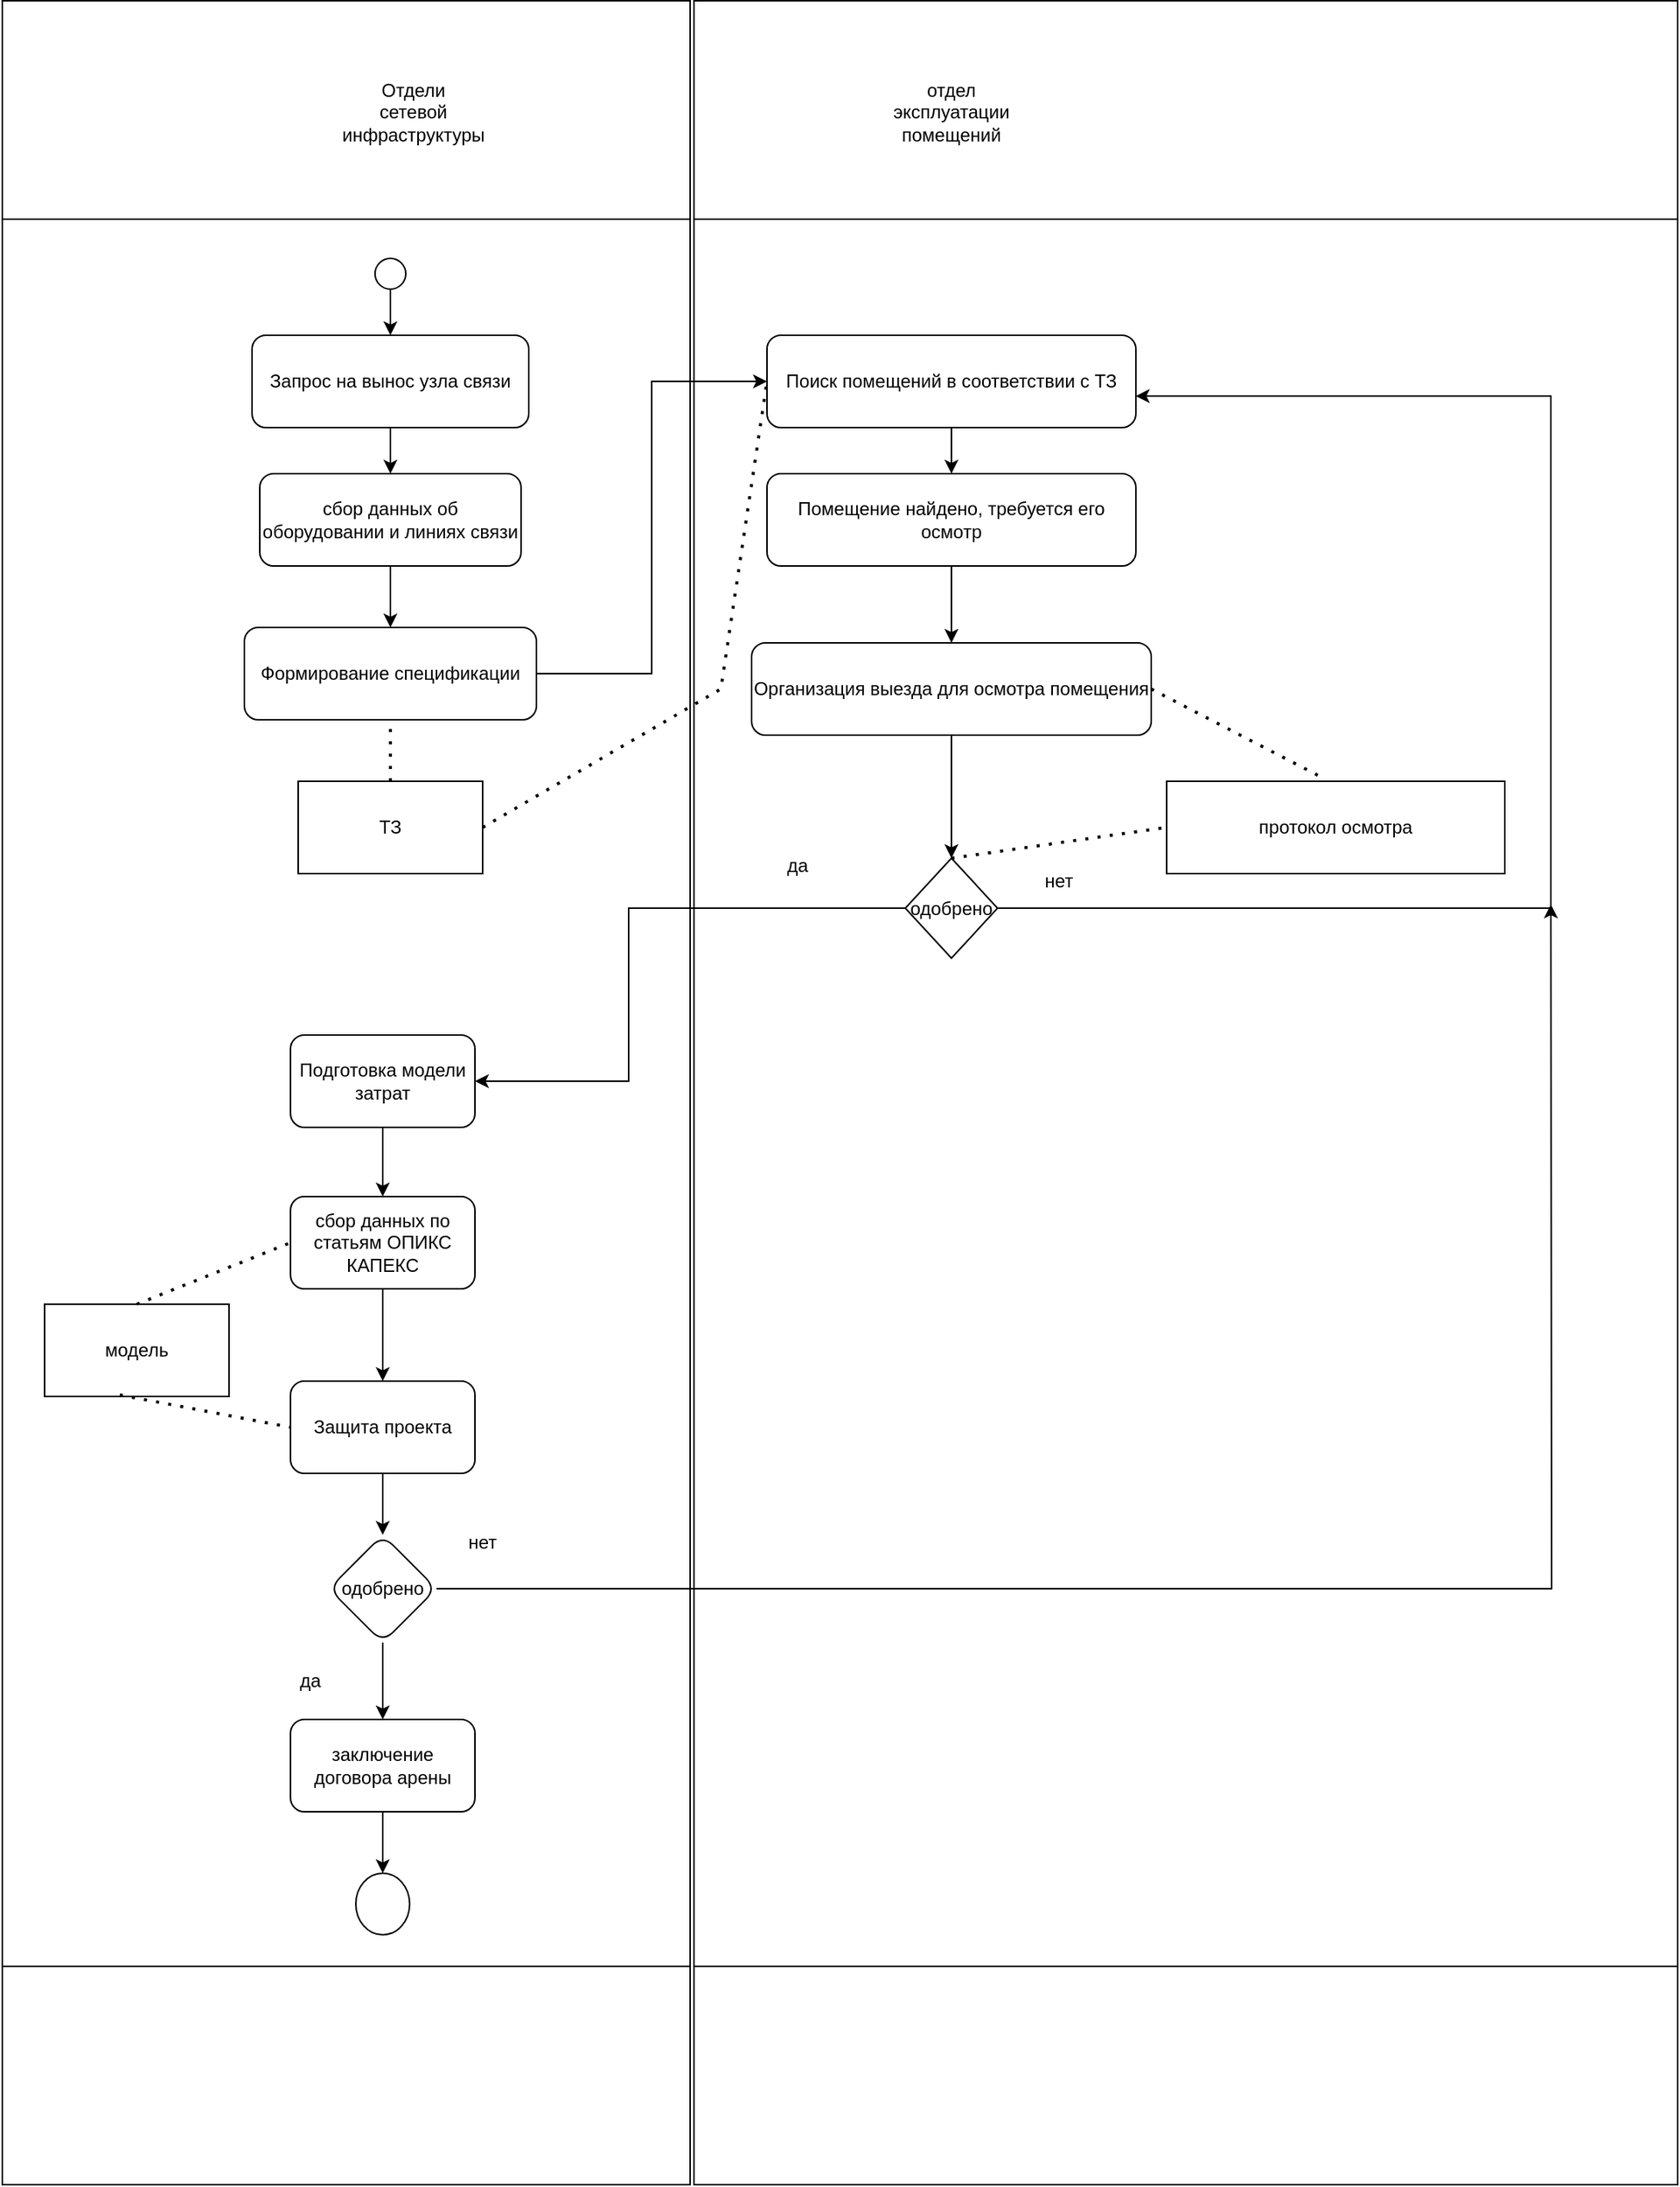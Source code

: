 <mxfile version="24.2.5" type="github">
  <diagram name="Страница — 1" id="rPO9BrXukVFPL7EIGypB">
    <mxGraphModel dx="1511" dy="1835" grid="1" gridSize="10" guides="1" tooltips="1" connect="1" arrows="1" fold="1" page="1" pageScale="1" pageWidth="827" pageHeight="1169" math="0" shadow="0">
      <root>
        <mxCell id="0" />
        <mxCell id="1" parent="0" />
        <mxCell id="2uv9SMlyCUWuACrpGw8p-1" value="" style="shape=process;whiteSpace=wrap;html=1;backgroundOutline=1;rotation=90;" parent="1" vertex="1">
          <mxGeometry x="-183.75" y="248.75" width="1420" height="447.5" as="geometry" />
        </mxCell>
        <mxCell id="2uv9SMlyCUWuACrpGw8p-2" value="" style="shape=process;whiteSpace=wrap;html=1;backgroundOutline=1;rotation=90;" parent="1" vertex="1">
          <mxGeometry x="362.5" y="152.5" width="1420" height="640" as="geometry" />
        </mxCell>
        <mxCell id="2uv9SMlyCUWuACrpGw8p-4" value="&lt;div&gt;Отдели &lt;br&gt;&lt;/div&gt;&lt;div&gt;сетевой&lt;/div&gt;&lt;div&gt;инфраструктуры&lt;br&gt;&lt;/div&gt;" style="text;html=1;align=center;verticalAlign=middle;whiteSpace=wrap;rounded=0;rotation=0;" parent="1" vertex="1">
          <mxGeometry x="540" y="-210" width="60" height="90" as="geometry" />
        </mxCell>
        <mxCell id="2uv9SMlyCUWuACrpGw8p-5" value="отдел эксплуатации помещений" style="text;html=1;align=center;verticalAlign=middle;whiteSpace=wrap;rounded=0;rotation=0;" parent="1" vertex="1">
          <mxGeometry x="890" y="-210" width="60" height="90" as="geometry" />
        </mxCell>
        <mxCell id="9_xZ20xCX4EuuCot2BVn-7" value="" style="edgeStyle=orthogonalEdgeStyle;rounded=0;orthogonalLoop=1;jettySize=auto;html=1;" edge="1" parent="1" source="2uv9SMlyCUWuACrpGw8p-8" target="9_xZ20xCX4EuuCot2BVn-3">
          <mxGeometry relative="1" as="geometry" />
        </mxCell>
        <mxCell id="2uv9SMlyCUWuACrpGw8p-8" value="" style="ellipse;whiteSpace=wrap;html=1;aspect=fixed;" parent="1" vertex="1">
          <mxGeometry x="545" y="-70" width="20" height="20" as="geometry" />
        </mxCell>
        <mxCell id="9_xZ20xCX4EuuCot2BVn-17" value="" style="edgeStyle=orthogonalEdgeStyle;rounded=0;orthogonalLoop=1;jettySize=auto;html=1;" edge="1" parent="1" source="2uv9SMlyCUWuACrpGw8p-14" target="9_xZ20xCX4EuuCot2BVn-8">
          <mxGeometry relative="1" as="geometry" />
        </mxCell>
        <mxCell id="2uv9SMlyCUWuACrpGw8p-14" value="сбор данных об оборудовании и линиях связи" style="rounded=1;whiteSpace=wrap;html=1;" parent="1" vertex="1">
          <mxGeometry x="470" y="70" width="170" height="60" as="geometry" />
        </mxCell>
        <mxCell id="9_xZ20xCX4EuuCot2BVn-24" value="" style="edgeStyle=orthogonalEdgeStyle;rounded=0;orthogonalLoop=1;jettySize=auto;html=1;" edge="1" parent="1" source="2uv9SMlyCUWuACrpGw8p-23" target="9_xZ20xCX4EuuCot2BVn-23">
          <mxGeometry relative="1" as="geometry" />
        </mxCell>
        <mxCell id="2uv9SMlyCUWuACrpGw8p-23" value="Поиск помещений в соответствии с ТЗ" style="rounded=1;whiteSpace=wrap;html=1;" parent="1" vertex="1">
          <mxGeometry x="800" y="-20" width="240" height="60" as="geometry" />
        </mxCell>
        <mxCell id="9_xZ20xCX4EuuCot2BVn-31" value="" style="edgeStyle=orthogonalEdgeStyle;rounded=0;orthogonalLoop=1;jettySize=auto;html=1;" edge="1" parent="1" source="2uv9SMlyCUWuACrpGw8p-38" target="9_xZ20xCX4EuuCot2BVn-30">
          <mxGeometry relative="1" as="geometry" />
        </mxCell>
        <mxCell id="2uv9SMlyCUWuACrpGw8p-38" value="Подготовка модели затрат" style="rounded=1;whiteSpace=wrap;html=1;" parent="1" vertex="1">
          <mxGeometry x="490" y="435" width="120" height="60" as="geometry" />
        </mxCell>
        <mxCell id="2uv9SMlyCUWuACrpGw8p-40" value="да" style="text;html=1;align=center;verticalAlign=middle;whiteSpace=wrap;rounded=0;" parent="1" vertex="1">
          <mxGeometry x="790" y="310" width="60" height="30" as="geometry" />
        </mxCell>
        <mxCell id="2uv9SMlyCUWuACrpGw8p-42" value="нет" style="text;html=1;align=center;verticalAlign=middle;whiteSpace=wrap;rounded=0;rotation=0;" parent="1" vertex="1">
          <mxGeometry x="960" y="320" width="60" height="30" as="geometry" />
        </mxCell>
        <mxCell id="9_xZ20xCX4EuuCot2BVn-34" value="" style="edgeStyle=orthogonalEdgeStyle;rounded=0;orthogonalLoop=1;jettySize=auto;html=1;" edge="1" parent="1" source="2uv9SMlyCUWuACrpGw8p-48" target="2uv9SMlyCUWuACrpGw8p-52">
          <mxGeometry relative="1" as="geometry" />
        </mxCell>
        <mxCell id="2uv9SMlyCUWuACrpGw8p-48" value="Защита проекта" style="rounded=1;whiteSpace=wrap;html=1;" parent="1" vertex="1">
          <mxGeometry x="490" y="660" width="120" height="60" as="geometry" />
        </mxCell>
        <mxCell id="9_xZ20xCX4EuuCot2BVn-42" value="" style="edgeStyle=orthogonalEdgeStyle;rounded=0;orthogonalLoop=1;jettySize=auto;html=1;exitX=1;exitY=0.5;exitDx=0;exitDy=0;" edge="1" parent="1" source="2uv9SMlyCUWuACrpGw8p-52">
          <mxGeometry relative="1" as="geometry">
            <mxPoint x="1310" y="350" as="targetPoint" />
          </mxGeometry>
        </mxCell>
        <mxCell id="9_xZ20xCX4EuuCot2BVn-44" value="" style="edgeStyle=orthogonalEdgeStyle;rounded=0;orthogonalLoop=1;jettySize=auto;html=1;" edge="1" parent="1" source="2uv9SMlyCUWuACrpGw8p-52" target="9_xZ20xCX4EuuCot2BVn-43">
          <mxGeometry relative="1" as="geometry" />
        </mxCell>
        <mxCell id="2uv9SMlyCUWuACrpGw8p-52" value="одобрено" style="rhombus;whiteSpace=wrap;html=1;rounded=1;" parent="1" vertex="1">
          <mxGeometry x="515" y="760" width="70" height="70" as="geometry" />
        </mxCell>
        <mxCell id="2uv9SMlyCUWuACrpGw8p-54" value="" style="ellipse;whiteSpace=wrap;html=1;rounded=1;" parent="1" vertex="1">
          <mxGeometry x="532.5" y="980" width="35" height="40" as="geometry" />
        </mxCell>
        <mxCell id="2uv9SMlyCUWuACrpGw8p-56" value="да" style="text;html=1;align=center;verticalAlign=middle;whiteSpace=wrap;rounded=0;" parent="1" vertex="1">
          <mxGeometry x="472.5" y="840" width="60" height="30" as="geometry" />
        </mxCell>
        <mxCell id="2uv9SMlyCUWuACrpGw8p-61" value="нет" style="text;html=1;align=center;verticalAlign=middle;whiteSpace=wrap;rounded=0;rotation=0;" parent="1" vertex="1">
          <mxGeometry x="585" y="750" width="60" height="30" as="geometry" />
        </mxCell>
        <mxCell id="9_xZ20xCX4EuuCot2BVn-16" value="" style="edgeStyle=orthogonalEdgeStyle;rounded=0;orthogonalLoop=1;jettySize=auto;html=1;entryX=0.5;entryY=0;entryDx=0;entryDy=0;" edge="1" parent="1" source="9_xZ20xCX4EuuCot2BVn-3" target="2uv9SMlyCUWuACrpGw8p-14">
          <mxGeometry relative="1" as="geometry" />
        </mxCell>
        <mxCell id="9_xZ20xCX4EuuCot2BVn-3" value="Запрос на вынос узла связи" style="rounded=1;whiteSpace=wrap;html=1;" vertex="1" parent="1">
          <mxGeometry x="465" y="-20" width="180" height="60" as="geometry" />
        </mxCell>
        <mxCell id="9_xZ20xCX4EuuCot2BVn-18" value="" style="edgeStyle=orthogonalEdgeStyle;rounded=0;orthogonalLoop=1;jettySize=auto;html=1;entryX=0;entryY=0.5;entryDx=0;entryDy=0;" edge="1" parent="1" source="9_xZ20xCX4EuuCot2BVn-8" target="2uv9SMlyCUWuACrpGw8p-23">
          <mxGeometry relative="1" as="geometry" />
        </mxCell>
        <mxCell id="9_xZ20xCX4EuuCot2BVn-8" value="Формирование спецификации" style="rounded=1;whiteSpace=wrap;html=1;" vertex="1" parent="1">
          <mxGeometry x="460" y="170" width="190" height="60" as="geometry" />
        </mxCell>
        <mxCell id="9_xZ20xCX4EuuCot2BVn-10" value="ТЗ" style="rounded=0;whiteSpace=wrap;html=1;" vertex="1" parent="1">
          <mxGeometry x="495" y="270" width="120" height="60" as="geometry" />
        </mxCell>
        <mxCell id="9_xZ20xCX4EuuCot2BVn-12" value="" style="endArrow=none;dashed=1;html=1;dashPattern=1 3;strokeWidth=2;rounded=0;exitX=0.5;exitY=0;exitDx=0;exitDy=0;entryX=0.5;entryY=1;entryDx=0;entryDy=0;" edge="1" parent="1" source="9_xZ20xCX4EuuCot2BVn-10" target="9_xZ20xCX4EuuCot2BVn-8">
          <mxGeometry width="50" height="50" relative="1" as="geometry">
            <mxPoint x="870" y="200" as="sourcePoint" />
            <mxPoint x="920" y="150" as="targetPoint" />
          </mxGeometry>
        </mxCell>
        <mxCell id="9_xZ20xCX4EuuCot2BVn-28" value="" style="edgeStyle=orthogonalEdgeStyle;rounded=0;orthogonalLoop=1;jettySize=auto;html=1;" edge="1" parent="1" source="9_xZ20xCX4EuuCot2BVn-19" target="9_xZ20xCX4EuuCot2BVn-27">
          <mxGeometry relative="1" as="geometry" />
        </mxCell>
        <mxCell id="9_xZ20xCX4EuuCot2BVn-19" value="Организация выезда для осмотра помещения" style="rounded=1;whiteSpace=wrap;html=1;" vertex="1" parent="1">
          <mxGeometry x="790" y="180" width="260" height="60" as="geometry" />
        </mxCell>
        <mxCell id="9_xZ20xCX4EuuCot2BVn-21" value="" style="endArrow=none;dashed=1;html=1;dashPattern=1 3;strokeWidth=2;rounded=0;exitX=1;exitY=0.5;exitDx=0;exitDy=0;entryX=0;entryY=0.5;entryDx=0;entryDy=0;" edge="1" parent="1" source="9_xZ20xCX4EuuCot2BVn-10" target="2uv9SMlyCUWuACrpGw8p-23">
          <mxGeometry width="50" height="50" relative="1" as="geometry">
            <mxPoint x="870" y="340" as="sourcePoint" />
            <mxPoint x="920" y="290" as="targetPoint" />
            <Array as="points">
              <mxPoint x="770" y="210" />
            </Array>
          </mxGeometry>
        </mxCell>
        <mxCell id="9_xZ20xCX4EuuCot2BVn-22" value="протокол осмотра" style="rounded=0;whiteSpace=wrap;html=1;" vertex="1" parent="1">
          <mxGeometry x="1060" y="270" width="220" height="60" as="geometry" />
        </mxCell>
        <mxCell id="9_xZ20xCX4EuuCot2BVn-25" value="" style="edgeStyle=orthogonalEdgeStyle;rounded=0;orthogonalLoop=1;jettySize=auto;html=1;" edge="1" parent="1" source="9_xZ20xCX4EuuCot2BVn-23" target="9_xZ20xCX4EuuCot2BVn-19">
          <mxGeometry relative="1" as="geometry" />
        </mxCell>
        <mxCell id="9_xZ20xCX4EuuCot2BVn-23" value="Помещение найдено, требуется его осмотр" style="rounded=1;whiteSpace=wrap;html=1;" vertex="1" parent="1">
          <mxGeometry x="800" y="70" width="240" height="60" as="geometry" />
        </mxCell>
        <mxCell id="9_xZ20xCX4EuuCot2BVn-26" value="" style="endArrow=none;dashed=1;html=1;dashPattern=1 3;strokeWidth=2;rounded=0;entryX=0.464;entryY=-0.033;entryDx=0;entryDy=0;entryPerimeter=0;exitX=1;exitY=0.5;exitDx=0;exitDy=0;" edge="1" parent="1" source="9_xZ20xCX4EuuCot2BVn-19" target="9_xZ20xCX4EuuCot2BVn-22">
          <mxGeometry width="50" height="50" relative="1" as="geometry">
            <mxPoint x="870" y="310" as="sourcePoint" />
            <mxPoint x="920" y="260" as="targetPoint" />
          </mxGeometry>
        </mxCell>
        <mxCell id="9_xZ20xCX4EuuCot2BVn-29" value="" style="edgeStyle=orthogonalEdgeStyle;rounded=0;orthogonalLoop=1;jettySize=auto;html=1;entryX=1;entryY=0.5;entryDx=0;entryDy=0;" edge="1" parent="1" source="9_xZ20xCX4EuuCot2BVn-27" target="2uv9SMlyCUWuACrpGw8p-38">
          <mxGeometry relative="1" as="geometry">
            <Array as="points">
              <mxPoint x="710" y="353" />
              <mxPoint x="710" y="465" />
            </Array>
          </mxGeometry>
        </mxCell>
        <mxCell id="9_xZ20xCX4EuuCot2BVn-32" value="" style="edgeStyle=orthogonalEdgeStyle;rounded=0;orthogonalLoop=1;jettySize=auto;html=1;entryX=0.181;entryY=0.551;entryDx=0;entryDy=0;entryPerimeter=0;exitX=1;exitY=0.5;exitDx=0;exitDy=0;" edge="1" parent="1" source="9_xZ20xCX4EuuCot2BVn-27" target="2uv9SMlyCUWuACrpGw8p-2">
          <mxGeometry relative="1" as="geometry">
            <Array as="points">
              <mxPoint x="1310" y="353" />
              <mxPoint x="1310" y="20" />
            </Array>
          </mxGeometry>
        </mxCell>
        <mxCell id="9_xZ20xCX4EuuCot2BVn-27" value="одобрено" style="rhombus;whiteSpace=wrap;html=1;" vertex="1" parent="1">
          <mxGeometry x="890" y="320" width="60" height="65" as="geometry" />
        </mxCell>
        <mxCell id="9_xZ20xCX4EuuCot2BVn-33" value="" style="edgeStyle=orthogonalEdgeStyle;rounded=0;orthogonalLoop=1;jettySize=auto;html=1;" edge="1" parent="1" source="9_xZ20xCX4EuuCot2BVn-30" target="2uv9SMlyCUWuACrpGw8p-48">
          <mxGeometry relative="1" as="geometry" />
        </mxCell>
        <mxCell id="9_xZ20xCX4EuuCot2BVn-30" value="сбор данных по статьям ОПИКС КАПЕКС" style="rounded=1;whiteSpace=wrap;html=1;" vertex="1" parent="1">
          <mxGeometry x="490" y="540" width="120" height="60" as="geometry" />
        </mxCell>
        <mxCell id="9_xZ20xCX4EuuCot2BVn-37" value="модель" style="rounded=0;whiteSpace=wrap;html=1;" vertex="1" parent="1">
          <mxGeometry x="330" y="610" width="120" height="60" as="geometry" />
        </mxCell>
        <mxCell id="9_xZ20xCX4EuuCot2BVn-38" value="" style="endArrow=none;dashed=1;html=1;dashPattern=1 3;strokeWidth=2;rounded=0;entryX=0;entryY=0.5;entryDx=0;entryDy=0;exitX=0.5;exitY=0;exitDx=0;exitDy=0;" edge="1" parent="1" source="9_xZ20xCX4EuuCot2BVn-27" target="9_xZ20xCX4EuuCot2BVn-22">
          <mxGeometry width="50" height="50" relative="1" as="geometry">
            <mxPoint x="870" y="310" as="sourcePoint" />
            <mxPoint x="920" y="260" as="targetPoint" />
          </mxGeometry>
        </mxCell>
        <mxCell id="9_xZ20xCX4EuuCot2BVn-39" value="" style="endArrow=none;dashed=1;html=1;dashPattern=1 3;strokeWidth=2;rounded=0;entryX=0;entryY=0.5;entryDx=0;entryDy=0;exitX=0.5;exitY=0;exitDx=0;exitDy=0;" edge="1" parent="1" source="9_xZ20xCX4EuuCot2BVn-37" target="9_xZ20xCX4EuuCot2BVn-30">
          <mxGeometry width="50" height="50" relative="1" as="geometry">
            <mxPoint x="870" y="730" as="sourcePoint" />
            <mxPoint x="920" y="680" as="targetPoint" />
          </mxGeometry>
        </mxCell>
        <mxCell id="9_xZ20xCX4EuuCot2BVn-40" value="" style="endArrow=none;dashed=1;html=1;dashPattern=1 3;strokeWidth=2;rounded=0;exitX=0.408;exitY=0.983;exitDx=0;exitDy=0;exitPerimeter=0;entryX=0;entryY=0.5;entryDx=0;entryDy=0;" edge="1" parent="1" source="9_xZ20xCX4EuuCot2BVn-37" target="2uv9SMlyCUWuACrpGw8p-48">
          <mxGeometry width="50" height="50" relative="1" as="geometry">
            <mxPoint x="870" y="730" as="sourcePoint" />
            <mxPoint x="920" y="680" as="targetPoint" />
          </mxGeometry>
        </mxCell>
        <mxCell id="9_xZ20xCX4EuuCot2BVn-45" value="" style="edgeStyle=orthogonalEdgeStyle;rounded=0;orthogonalLoop=1;jettySize=auto;html=1;" edge="1" parent="1" source="9_xZ20xCX4EuuCot2BVn-43" target="2uv9SMlyCUWuACrpGw8p-54">
          <mxGeometry relative="1" as="geometry" />
        </mxCell>
        <mxCell id="9_xZ20xCX4EuuCot2BVn-43" value="заключение договора арены" style="rounded=1;whiteSpace=wrap;html=1;" vertex="1" parent="1">
          <mxGeometry x="490" y="880" width="120" height="60" as="geometry" />
        </mxCell>
      </root>
    </mxGraphModel>
  </diagram>
</mxfile>
